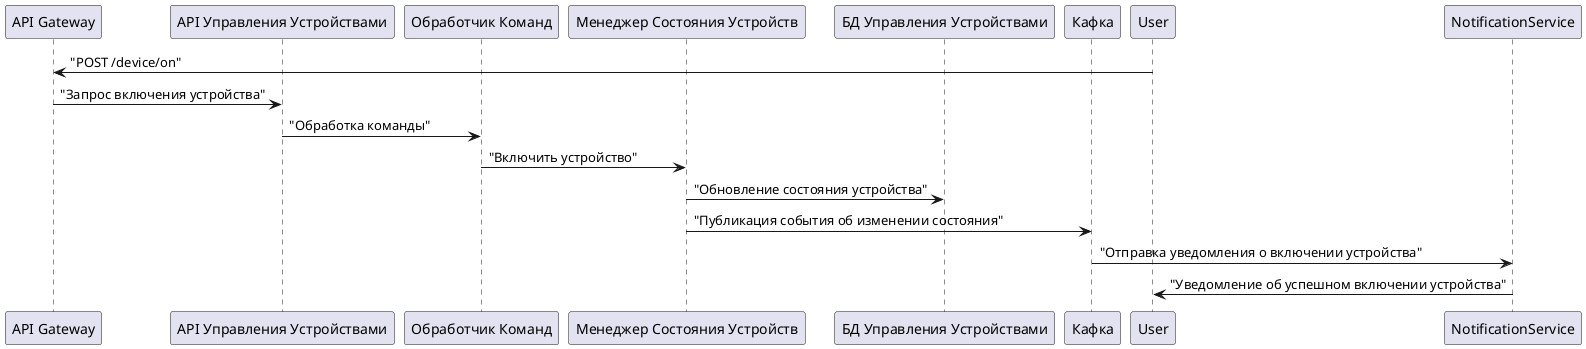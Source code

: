 @startuml
participant API_Gateway as "API Gateway"
participant DeviceAPI as "API Управления Устройствами"
participant CommandHandler as "Обработчик Команд"
participant DeviceStateManager as "Менеджер Состояния Устройств"
participant DeviceManagementDB as "БД Управления Устройствами"
participant Kafka as "Кафка"

User -> API_Gateway : "POST /device/on"
API_Gateway -> DeviceAPI : "Запрос включения устройства"
DeviceAPI -> CommandHandler : "Обработка команды"
CommandHandler -> DeviceStateManager : "Включить устройство"
DeviceStateManager -> DeviceManagementDB : "Обновление состояния устройства"
DeviceStateManager -> Kafka : "Публикация события об изменении состояния"
Kafka -> NotificationService : "Отправка уведомления о включении устройства"
NotificationService -> User : "Уведомление об успешном включении устройства"

@enduml